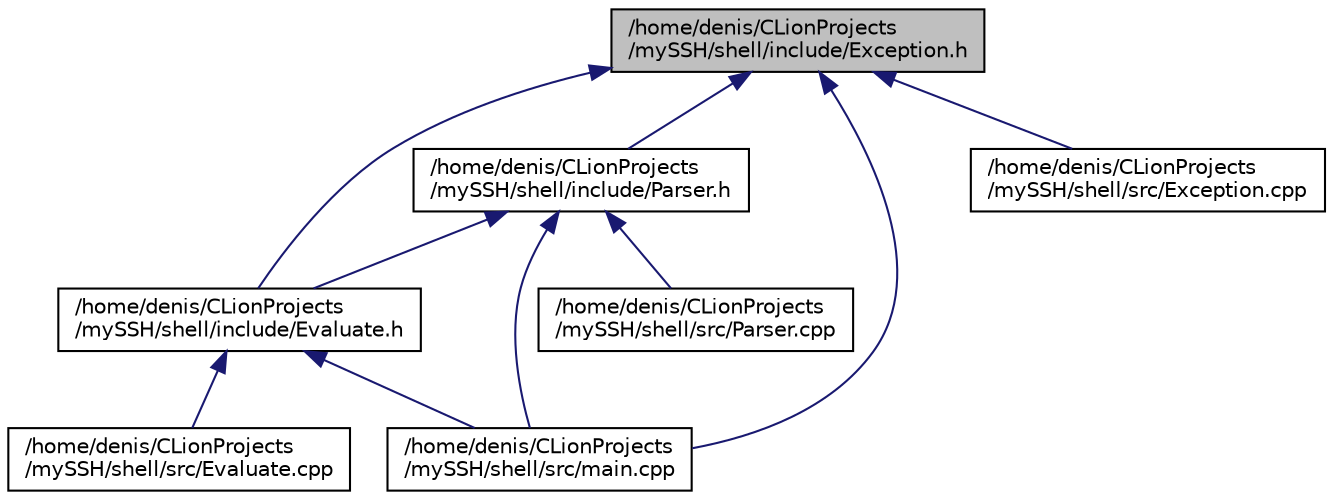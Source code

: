 digraph "/home/denis/CLionProjects/mySSH/shell/include/Exception.h"
{
  edge [fontname="Helvetica",fontsize="10",labelfontname="Helvetica",labelfontsize="10"];
  node [fontname="Helvetica",fontsize="10",shape=record];
  Node1 [label="/home/denis/CLionProjects\l/mySSH/shell/include/Exception.h",height=0.2,width=0.4,color="black", fillcolor="grey75", style="filled", fontcolor="black"];
  Node1 -> Node2 [dir="back",color="midnightblue",fontsize="10",style="solid",fontname="Helvetica"];
  Node2 [label="/home/denis/CLionProjects\l/mySSH/shell/include/Parser.h",height=0.2,width=0.4,color="black", fillcolor="white", style="filled",URL="$Parser_8h.html"];
  Node2 -> Node3 [dir="back",color="midnightblue",fontsize="10",style="solid",fontname="Helvetica"];
  Node3 [label="/home/denis/CLionProjects\l/mySSH/shell/include/Evaluate.h",height=0.2,width=0.4,color="black", fillcolor="white", style="filled",URL="$Evaluate_8h.html"];
  Node3 -> Node4 [dir="back",color="midnightblue",fontsize="10",style="solid",fontname="Helvetica"];
  Node4 [label="/home/denis/CLionProjects\l/mySSH/shell/src/Evaluate.cpp",height=0.2,width=0.4,color="black", fillcolor="white", style="filled",URL="$Evaluate_8cpp.html"];
  Node3 -> Node5 [dir="back",color="midnightblue",fontsize="10",style="solid",fontname="Helvetica"];
  Node5 [label="/home/denis/CLionProjects\l/mySSH/shell/src/main.cpp",height=0.2,width=0.4,color="black", fillcolor="white", style="filled",URL="$shell_2src_2main_8cpp.html"];
  Node2 -> Node5 [dir="back",color="midnightblue",fontsize="10",style="solid",fontname="Helvetica"];
  Node2 -> Node6 [dir="back",color="midnightblue",fontsize="10",style="solid",fontname="Helvetica"];
  Node6 [label="/home/denis/CLionProjects\l/mySSH/shell/src/Parser.cpp",height=0.2,width=0.4,color="black", fillcolor="white", style="filled",URL="$Parser_8cpp.html"];
  Node1 -> Node3 [dir="back",color="midnightblue",fontsize="10",style="solid",fontname="Helvetica"];
  Node1 -> Node7 [dir="back",color="midnightblue",fontsize="10",style="solid",fontname="Helvetica"];
  Node7 [label="/home/denis/CLionProjects\l/mySSH/shell/src/Exception.cpp",height=0.2,width=0.4,color="black", fillcolor="white", style="filled",URL="$Exception_8cpp.html"];
  Node1 -> Node5 [dir="back",color="midnightblue",fontsize="10",style="solid",fontname="Helvetica"];
}
